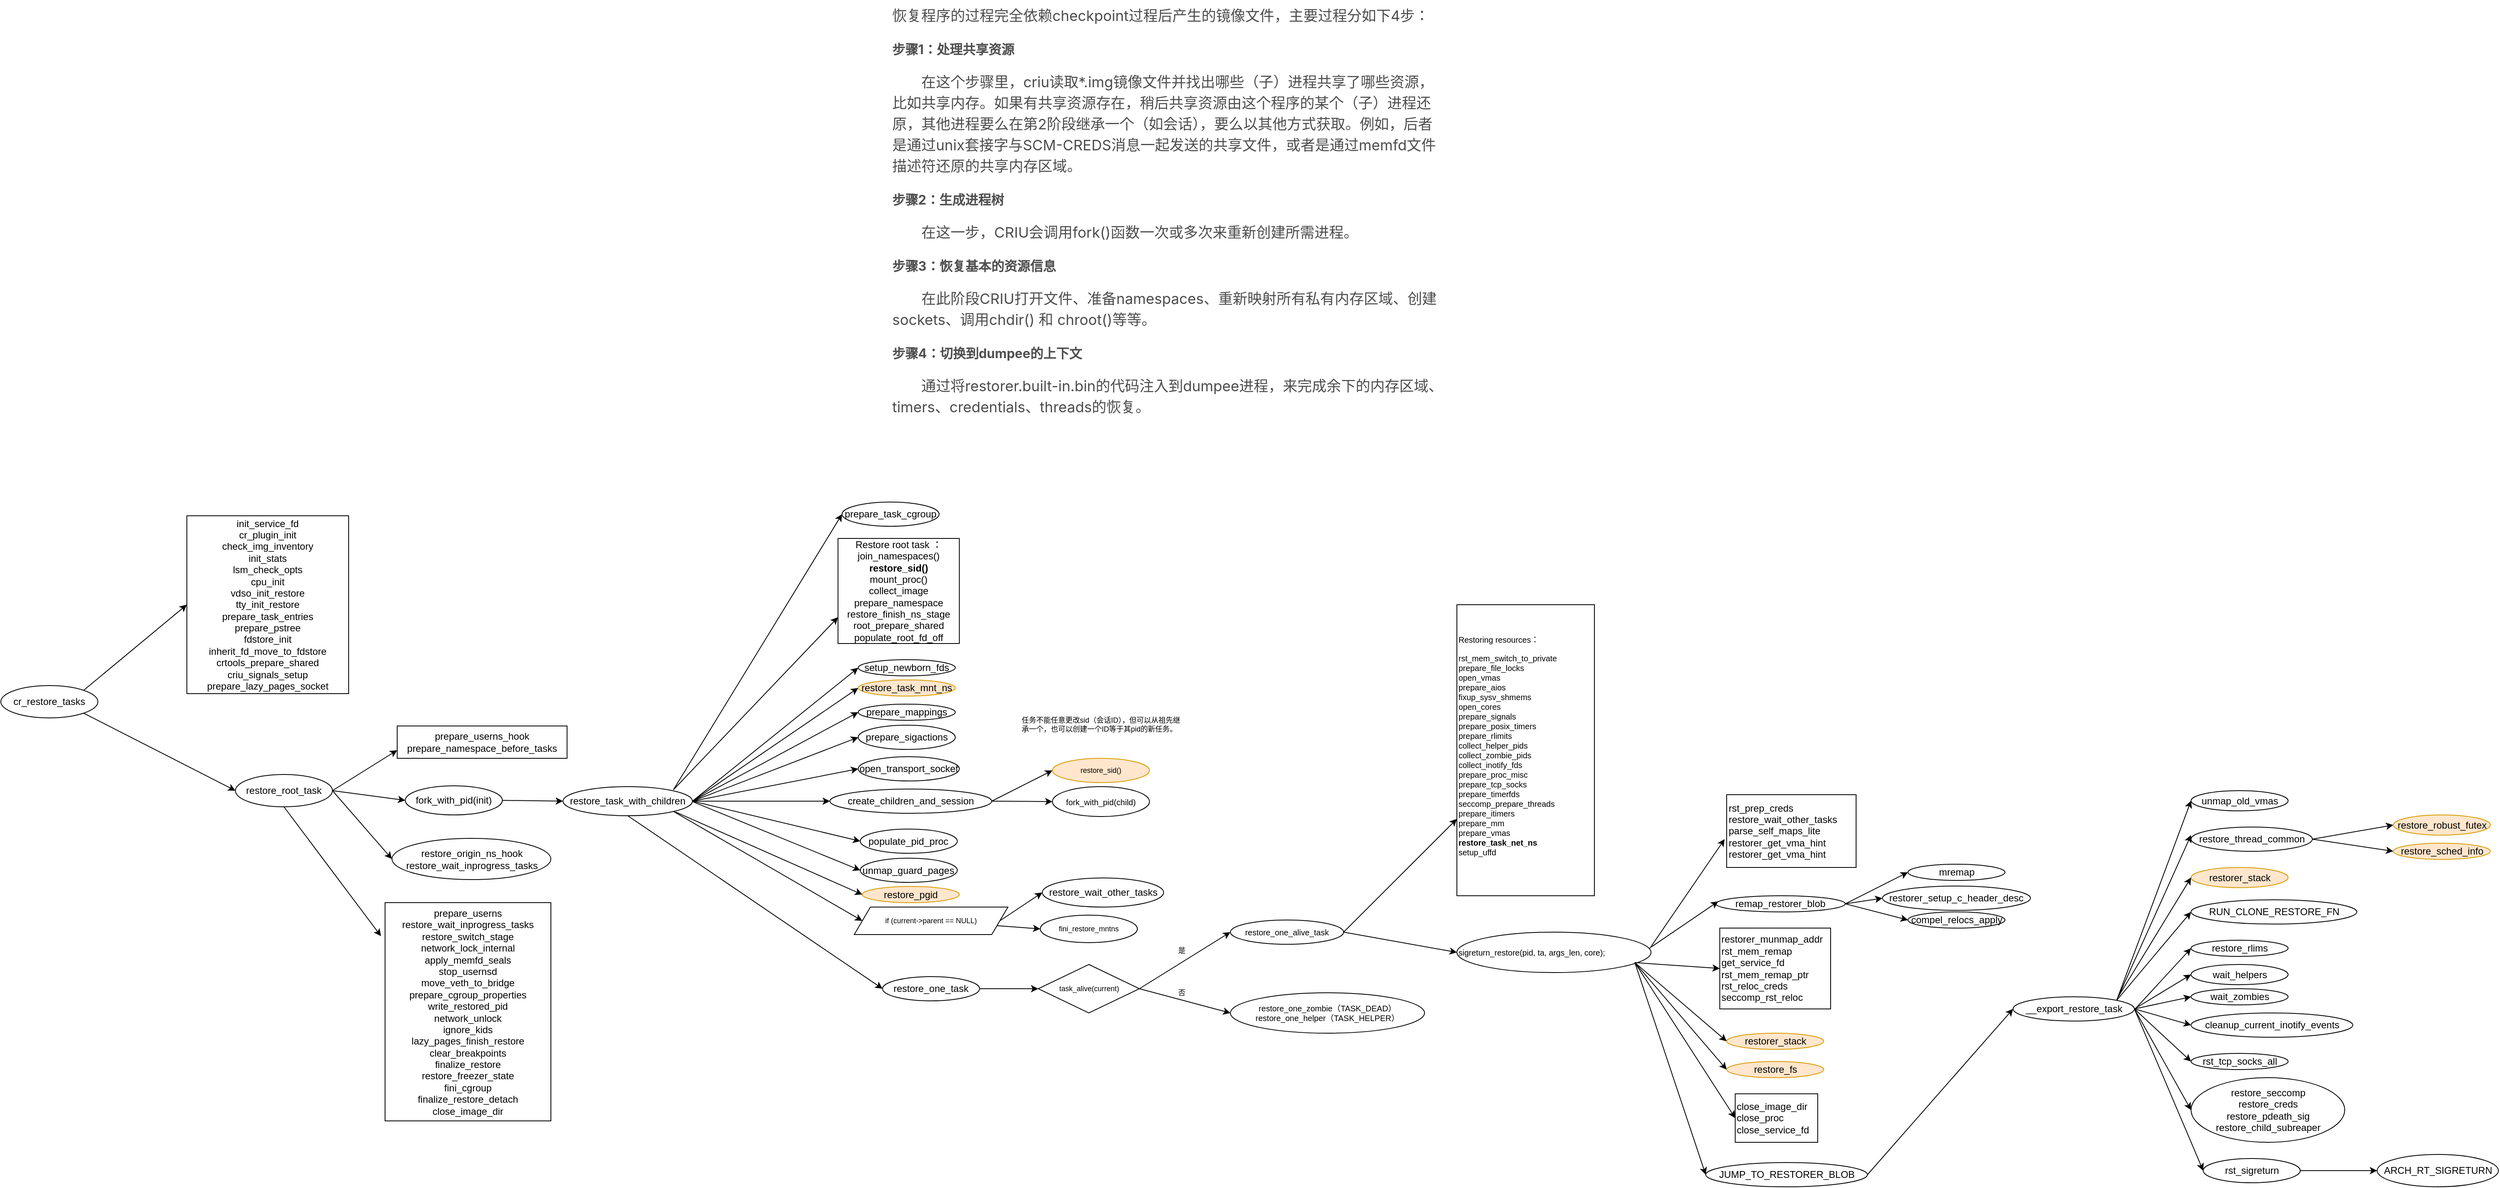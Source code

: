<mxfile compressed="true" version="13.6.5" type="github"><diagram id="AQ0bvtPDf5yqOS1_Zxe1" name="第 1 页"><mxGraphModel dx="3237" dy="1858" grid="1" gridSize="10" guides="1" tooltips="1" connect="1" arrows="1" fold="1" page="1" pageScale="1" pageWidth="827" pageHeight="1169" math="0" shadow="0"><root><mxCell id="0"/><mxCell id="1" parent="0"/><mxCell id="Od7ZH-1ans7CxkP7FVsd-32" value="&lt;p style=&quot;box-sizing: border-box; outline: 0px; margin: 0px 0px 16px; padding: 0px; font-weight: 400; font-family: &amp;quot;microsoft yahei&amp;quot;, &amp;quot;sf pro display&amp;quot;, roboto, noto, arial, &amp;quot;pingfang sc&amp;quot;, sans-serif; font-size: 18px; color: rgb(77, 77, 77); line-height: 26px; overflow-wrap: break-word; font-style: normal; letter-spacing: normal; text-indent: 0px; text-transform: none; word-spacing: 0px; background-color: rgb(255, 255, 255);&quot;&gt;恢复程序的过程完全依赖checkpoint过程后产生的镜像文件，主要过程分如下4步：&lt;/p&gt;&lt;h6 style=&quot;box-sizing: border-box; outline: 0px; margin: 8px 0px 16px; padding: 0px; font-weight: 700; font-family: &amp;quot;microsoft yahei&amp;quot;, &amp;quot;sf pro display&amp;quot;, roboto, noto, arial, &amp;quot;pingfang sc&amp;quot;, sans-serif; font-size: 16px; color: rgb(79, 79, 79); line-height: 24px; overflow-wrap: break-word; font-style: normal; letter-spacing: normal; text-indent: 0px; text-transform: none; word-spacing: 0px; background-color: rgb(255, 255, 255);&quot;&gt;&lt;a id=&quot;1_92&quot; style=&quot;box-sizing: border-box ; outline: none ; margin: 0px ; padding: 0px ; font-weight: normal ; text-decoration: none ; cursor: pointer ; font-family: &amp;quot;microsoft yahei&amp;quot; , &amp;quot;sf pro display&amp;quot; , &amp;quot;roboto&amp;quot; , &amp;quot;noto&amp;quot; , &amp;quot;arial&amp;quot; , &amp;quot;pingfang sc&amp;quot; , sans-serif ; background-color: transparent ; color: rgb(78 , 161 , 219) ; overflow-wrap: break-word&quot;&gt;&lt;/a&gt;步骤1：处理共享资源&lt;/h6&gt;&lt;p style=&quot;box-sizing: border-box; outline: 0px; margin: 0px 0px 16px; padding: 0px; font-weight: 400; font-family: &amp;quot;microsoft yahei&amp;quot;, &amp;quot;sf pro display&amp;quot;, roboto, noto, arial, &amp;quot;pingfang sc&amp;quot;, sans-serif; font-size: 18px; color: rgb(77, 77, 77); line-height: 26px; overflow-wrap: break-word; font-style: normal; letter-spacing: normal; text-indent: 0px; text-transform: none; word-spacing: 0px; background-color: rgb(255, 255, 255);&quot;&gt;  在这个步骤里，criu读取*.img镜像文件并找出哪些（子）进程共享了哪些资源，比如共享内存。如果有共享资源存在，稍后共享资源由这个程序的某个（子）进程还原，其他进程要么在第2阶段继承一个（如会话），要么以其他方式获取。例如，后者是通过unix套接字与SCM-CREDS消息一起发送的共享文件，或者是通过memfd文件描述符还原的共享内存区域。&lt;/p&gt;&lt;h6 style=&quot;box-sizing: border-box; outline: 0px; margin: 8px 0px 16px; padding: 0px; font-weight: 700; font-family: &amp;quot;microsoft yahei&amp;quot;, &amp;quot;sf pro display&amp;quot;, roboto, noto, arial, &amp;quot;pingfang sc&amp;quot;, sans-serif; font-size: 16px; color: rgb(79, 79, 79); line-height: 24px; overflow-wrap: break-word; font-style: normal; letter-spacing: normal; text-indent: 0px; text-transform: none; word-spacing: 0px; background-color: rgb(255, 255, 255);&quot;&gt;&lt;a id=&quot;2_95&quot; style=&quot;box-sizing: border-box ; outline: none ; margin: 0px ; padding: 0px ; font-weight: normal ; text-decoration: none ; cursor: pointer ; font-family: &amp;quot;microsoft yahei&amp;quot; , &amp;quot;sf pro display&amp;quot; , &amp;quot;roboto&amp;quot; , &amp;quot;noto&amp;quot; , &amp;quot;arial&amp;quot; , &amp;quot;pingfang sc&amp;quot; , sans-serif ; background-color: transparent ; color: rgb(78 , 161 , 219) ; overflow-wrap: break-word&quot;&gt;&lt;/a&gt;步骤2：生成进程树&lt;/h6&gt;&lt;p style=&quot;box-sizing: border-box; outline: 0px; margin: 0px 0px 16px; padding: 0px; font-weight: 400; font-family: &amp;quot;microsoft yahei&amp;quot;, &amp;quot;sf pro display&amp;quot;, roboto, noto, arial, &amp;quot;pingfang sc&amp;quot;, sans-serif; font-size: 18px; color: rgb(77, 77, 77); line-height: 26px; overflow-wrap: break-word; font-style: normal; letter-spacing: normal; text-indent: 0px; text-transform: none; word-spacing: 0px; background-color: rgb(255, 255, 255);&quot;&gt;  在这一步，CRIU会调用fork()函数一次或多次来重新创建所需进程。&lt;/p&gt;&lt;h6 style=&quot;box-sizing: border-box; outline: 0px; margin: 8px 0px 16px; padding: 0px; font-weight: 700; font-family: &amp;quot;microsoft yahei&amp;quot;, &amp;quot;sf pro display&amp;quot;, roboto, noto, arial, &amp;quot;pingfang sc&amp;quot;, sans-serif; font-size: 16px; color: rgb(79, 79, 79); line-height: 24px; overflow-wrap: break-word; font-style: normal; letter-spacing: normal; text-indent: 0px; text-transform: none; word-spacing: 0px; background-color: rgb(255, 255, 255);&quot;&gt;&lt;a id=&quot;3_99&quot; style=&quot;box-sizing: border-box ; outline: none ; margin: 0px ; padding: 0px ; font-weight: normal ; text-decoration: none ; cursor: pointer ; font-family: &amp;quot;microsoft yahei&amp;quot; , &amp;quot;sf pro display&amp;quot; , &amp;quot;roboto&amp;quot; , &amp;quot;noto&amp;quot; , &amp;quot;arial&amp;quot; , &amp;quot;pingfang sc&amp;quot; , sans-serif ; background-color: transparent ; color: rgb(78 , 161 , 219) ; overflow-wrap: break-word&quot;&gt;&lt;/a&gt;步骤3：恢复基本的资源信息&lt;/h6&gt;&lt;p style=&quot;box-sizing: border-box; outline: 0px; margin: 0px 0px 16px; padding: 0px; font-weight: 400; font-family: &amp;quot;microsoft yahei&amp;quot;, &amp;quot;sf pro display&amp;quot;, roboto, noto, arial, &amp;quot;pingfang sc&amp;quot;, sans-serif; font-size: 18px; color: rgb(77, 77, 77); line-height: 26px; overflow-wrap: break-word; font-style: normal; letter-spacing: normal; text-indent: 0px; text-transform: none; word-spacing: 0px; background-color: rgb(255, 255, 255);&quot;&gt;  在此阶段CRIU打开文件、准备namespaces、重新映射所有私有内存区域、创建sockets、调用chdir() 和 chroot()等等。&lt;/p&gt;&lt;h6 style=&quot;box-sizing: border-box; outline: 0px; margin: 8px 0px 16px; padding: 0px; font-weight: 700; font-family: &amp;quot;microsoft yahei&amp;quot;, &amp;quot;sf pro display&amp;quot;, roboto, noto, arial, &amp;quot;pingfang sc&amp;quot;, sans-serif; font-size: 16px; color: rgb(79, 79, 79); line-height: 24px; overflow-wrap: break-word; font-style: normal; letter-spacing: normal; text-indent: 0px; text-transform: none; word-spacing: 0px; background-color: rgb(255, 255, 255);&quot;&gt;&lt;a id=&quot;4dumpee_103&quot; style=&quot;box-sizing: border-box ; outline: none ; margin: 0px ; padding: 0px ; font-weight: normal ; text-decoration: none ; cursor: pointer ; font-family: &amp;quot;microsoft yahei&amp;quot; , &amp;quot;sf pro display&amp;quot; , &amp;quot;roboto&amp;quot; , &amp;quot;noto&amp;quot; , &amp;quot;arial&amp;quot; , &amp;quot;pingfang sc&amp;quot; , sans-serif ; background-color: transparent ; color: rgb(78 , 161 , 219) ; overflow-wrap: break-word&quot;&gt;&lt;/a&gt;步骤4：切换到dumpee的上下文&lt;/h6&gt;&lt;p style=&quot;box-sizing: border-box; outline: 0px; margin: 0px 0px 16px; padding: 0px; font-weight: 400; font-family: &amp;quot;microsoft yahei&amp;quot;, &amp;quot;sf pro display&amp;quot;, roboto, noto, arial, &amp;quot;pingfang sc&amp;quot;, sans-serif; font-size: 18px; color: rgb(77, 77, 77); line-height: 26px; overflow-wrap: break-word; font-style: normal; letter-spacing: normal; text-indent: 0px; text-transform: none; word-spacing: 0px; background-color: rgb(255, 255, 255);&quot;&gt;  通过将restorer.built-in.bin的代码注入到dumpee进程，来完成余下的内存区域、timers、credentials、threads的恢复。&lt;/p&gt;" style="text;whiteSpace=wrap;html=1;" parent="1" vertex="1"><mxGeometry x="-510" y="-460" width="685" height="520" as="geometry"/></mxCell><mxCell id="GR6NvEqbSxkVr6pAt5Kx-1" value="cr_restore_tasks" style="ellipse;whiteSpace=wrap;html=1;" parent="1" vertex="1"><mxGeometry x="-1610" y="388" width="120" height="40" as="geometry"/></mxCell><mxCell id="GR6NvEqbSxkVr6pAt5Kx-2" value="&lt;span&gt;init_service_fd&lt;/span&gt;&lt;br&gt;&lt;span&gt;cr_plugin_init&lt;/span&gt;&lt;br&gt;&lt;span&gt;check_img_inventory&lt;/span&gt;&lt;br&gt;&lt;span&gt;init_stats&lt;/span&gt;&lt;br&gt;&lt;span&gt;lsm_check_opts&lt;br&gt;&lt;/span&gt;cpu_init&lt;br&gt;vdso_init_restore&lt;br&gt;tty_init_restore&lt;br&gt;&lt;div&gt;prepare_task_entries&lt;/div&gt;&lt;div&gt;prepare_pstree&lt;br&gt;&lt;/div&gt;&lt;div&gt;fdstore_init&lt;br&gt;&lt;div&gt;inherit_fd_move_to_fdstore&lt;/div&gt;&lt;/div&gt;&lt;div&gt;crtools_prepare_shared&lt;br&gt;&lt;/div&gt;&lt;div&gt;&lt;div&gt;criu_signals_setup&lt;/div&gt;&lt;div&gt;prepare_lazy_pages_socket&lt;/div&gt;&lt;/div&gt;" style="rounded=0;whiteSpace=wrap;html=1;" parent="1" vertex="1"><mxGeometry x="-1380" y="178" width="200" height="220" as="geometry"/></mxCell><mxCell id="GR6NvEqbSxkVr6pAt5Kx-3" value="restore_root_task" style="ellipse;whiteSpace=wrap;html=1;" parent="1" vertex="1"><mxGeometry x="-1320" y="498" width="120" height="40" as="geometry"/></mxCell><mxCell id="GR6NvEqbSxkVr6pAt5Kx-6" value="" style="endArrow=classic;html=1;exitX=1;exitY=1;exitDx=0;exitDy=0;entryX=0;entryY=0.5;entryDx=0;entryDy=0;" parent="1" source="GR6NvEqbSxkVr6pAt5Kx-1" target="GR6NvEqbSxkVr6pAt5Kx-3" edge="1"><mxGeometry width="50" height="50" relative="1" as="geometry"><mxPoint x="-1330" y="428" as="sourcePoint"/><mxPoint x="-1280" y="378" as="targetPoint"/></mxGeometry></mxCell><mxCell id="GR6NvEqbSxkVr6pAt5Kx-7" value="" style="endArrow=classic;html=1;entryX=0;entryY=0.5;entryDx=0;entryDy=0;exitX=1;exitY=0;exitDx=0;exitDy=0;" parent="1" source="GR6NvEqbSxkVr6pAt5Kx-1" target="GR6NvEqbSxkVr6pAt5Kx-2" edge="1"><mxGeometry width="50" height="50" relative="1" as="geometry"><mxPoint x="-1500" y="378" as="sourcePoint"/><mxPoint x="-1450" y="328" as="targetPoint"/></mxGeometry></mxCell><mxCell id="GR6NvEqbSxkVr6pAt5Kx-8" value="&lt;span&gt;prepare_userns_hook&lt;br&gt;&lt;/span&gt;prepare_namespace_before_tasks&lt;span&gt;&lt;br&gt;&lt;/span&gt;" style="rounded=0;whiteSpace=wrap;html=1;" parent="1" vertex="1"><mxGeometry x="-1120" y="438" width="210" height="40" as="geometry"/></mxCell><mxCell id="GR6NvEqbSxkVr6pAt5Kx-10" value="&lt;span style=&quot;text-align: left&quot;&gt;fork_with_pid(init)&lt;/span&gt;" style="ellipse;whiteSpace=wrap;html=1;" parent="1" vertex="1"><mxGeometry x="-1110" y="512" width="120" height="36" as="geometry"/></mxCell><mxCell id="GR6NvEqbSxkVr6pAt5Kx-12" value="" style="endArrow=classic;html=1;exitX=1;exitY=0.5;exitDx=0;exitDy=0;entryX=0;entryY=0.75;entryDx=0;entryDy=0;" parent="1" source="GR6NvEqbSxkVr6pAt5Kx-3" target="GR6NvEqbSxkVr6pAt5Kx-8" edge="1"><mxGeometry width="50" height="50" relative="1" as="geometry"><mxPoint x="-980" y="528" as="sourcePoint"/><mxPoint x="-930" y="478" as="targetPoint"/></mxGeometry></mxCell><mxCell id="GR6NvEqbSxkVr6pAt5Kx-14" value="" style="endArrow=classic;html=1;entryX=0;entryY=0.5;entryDx=0;entryDy=0;exitX=1;exitY=0.5;exitDx=0;exitDy=0;" parent="1" source="GR6NvEqbSxkVr6pAt5Kx-3" target="GR6NvEqbSxkVr6pAt5Kx-10" edge="1"><mxGeometry width="50" height="50" relative="1" as="geometry"><mxPoint x="-1230" y="698" as="sourcePoint"/><mxPoint x="-1180" y="648" as="targetPoint"/></mxGeometry></mxCell><mxCell id="GR6NvEqbSxkVr6pAt5Kx-15" value="restore_origin_ns_hook&lt;br&gt;restore_wait_inprogress_tasks" style="ellipse;whiteSpace=wrap;html=1;" parent="1" vertex="1"><mxGeometry x="-1126.5" y="577" width="196.5" height="51" as="geometry"/></mxCell><mxCell id="GR6NvEqbSxkVr6pAt5Kx-17" value="" style="endArrow=classic;html=1;entryX=0;entryY=0.5;entryDx=0;entryDy=0;exitX=1;exitY=0.5;exitDx=0;exitDy=0;" parent="1" source="GR6NvEqbSxkVr6pAt5Kx-3" target="GR6NvEqbSxkVr6pAt5Kx-15" edge="1"><mxGeometry width="50" height="50" relative="1" as="geometry"><mxPoint x="-1220" y="638" as="sourcePoint"/><mxPoint x="-1170" y="588" as="targetPoint"/></mxGeometry></mxCell><mxCell id="GR6NvEqbSxkVr6pAt5Kx-18" value="restore_task_with_children" style="ellipse;whiteSpace=wrap;html=1;" parent="1" vertex="1"><mxGeometry x="-915" y="513" width="160" height="36" as="geometry"/></mxCell><mxCell id="GR6NvEqbSxkVr6pAt5Kx-23" value="" style="endArrow=classic;html=1;entryX=0;entryY=0.5;entryDx=0;entryDy=0;exitX=1;exitY=0.5;exitDx=0;exitDy=0;" parent="1" source="GR6NvEqbSxkVr6pAt5Kx-10" target="GR6NvEqbSxkVr6pAt5Kx-18" edge="1"><mxGeometry width="50" height="50" relative="1" as="geometry"><mxPoint x="-870" y="588" as="sourcePoint"/><mxPoint x="-820" y="538" as="targetPoint"/></mxGeometry></mxCell><mxCell id="GR6NvEqbSxkVr6pAt5Kx-24" value="restore_one_task" style="ellipse;whiteSpace=wrap;html=1;" parent="1" vertex="1"><mxGeometry x="-520" y="748" width="120" height="30" as="geometry"/></mxCell><mxCell id="GR6NvEqbSxkVr6pAt5Kx-25" value="" style="endArrow=classic;html=1;entryX=0;entryY=0.5;entryDx=0;entryDy=0;exitX=1;exitY=0.5;exitDx=0;exitDy=0;" parent="1" source="GR6NvEqbSxkVr6pAt5Kx-18" target="GR6NvEqbSxkVr6pAt5Kx-48" edge="1"><mxGeometry width="50" height="50" relative="1" as="geometry"><mxPoint x="-760" y="546" as="sourcePoint"/><mxPoint x="-325.07" y="428.5" as="targetPoint"/></mxGeometry></mxCell><mxCell id="GR6NvEqbSxkVr6pAt5Kx-27" value="prepare_task_cgroup" style="ellipse;whiteSpace=wrap;html=1;" parent="1" vertex="1"><mxGeometry x="-570.07" y="161" width="120" height="30" as="geometry"/></mxCell><mxCell id="GR6NvEqbSxkVr6pAt5Kx-29" value="" style="endArrow=classic;html=1;entryX=0;entryY=0.5;entryDx=0;entryDy=0;exitX=1;exitY=0;exitDx=0;exitDy=0;" parent="1" target="GR6NvEqbSxkVr6pAt5Kx-27" edge="1"><mxGeometry width="50" height="50" relative="1" as="geometry"><mxPoint x="-778.501" y="516.858" as="sourcePoint"/><mxPoint x="-425.07" y="371" as="targetPoint"/></mxGeometry></mxCell><mxCell id="GR6NvEqbSxkVr6pAt5Kx-30" value="Restore root task ：&lt;br&gt;join_namespaces()&lt;br&gt;&lt;b&gt;restore_sid()&lt;/b&gt;&lt;br&gt;mount_proc()&lt;br&gt;collect_image&lt;br&gt;prepare_namespace&lt;br&gt;restore_finish_ns_stage&lt;br&gt;root_prepare_shared&lt;br&gt;populate_root_fd_off" style="rounded=0;whiteSpace=wrap;html=1;" parent="1" vertex="1"><mxGeometry x="-575.07" y="206" width="150" height="130" as="geometry"/></mxCell><mxCell id="GR6NvEqbSxkVr6pAt5Kx-31" value="" style="endArrow=classic;html=1;exitX=1;exitY=0;exitDx=0;exitDy=0;entryX=0;entryY=0.75;entryDx=0;entryDy=0;" parent="1" target="GR6NvEqbSxkVr6pAt5Kx-30" edge="1"><mxGeometry width="50" height="50" relative="1" as="geometry"><mxPoint x="-778.501" y="516.858" as="sourcePoint"/><mxPoint x="-405.07" y="401" as="targetPoint"/></mxGeometry></mxCell><mxCell id="GR6NvEqbSxkVr6pAt5Kx-32" value="setup_newborn_fds" style="ellipse;whiteSpace=wrap;html=1;" parent="1" vertex="1"><mxGeometry x="-550.07" y="356" width="120" height="20" as="geometry"/></mxCell><mxCell id="GR6NvEqbSxkVr6pAt5Kx-33" value="restore_task_mnt_ns" style="ellipse;whiteSpace=wrap;html=1;fillColor=#ffe6cc;strokeColor=#d79b00;" parent="1" vertex="1"><mxGeometry x="-550.07" y="381" width="120" height="20" as="geometry"/></mxCell><mxCell id="GR6NvEqbSxkVr6pAt5Kx-34" value="prepare_mappings" style="ellipse;whiteSpace=wrap;html=1;" parent="1" vertex="1"><mxGeometry x="-550.07" y="411" width="120" height="20" as="geometry"/></mxCell><mxCell id="GR6NvEqbSxkVr6pAt5Kx-35" value="prepare_sigactions" style="ellipse;whiteSpace=wrap;html=1;" parent="1" vertex="1"><mxGeometry x="-550.07" y="437" width="120" height="30" as="geometry"/></mxCell><mxCell id="GR6NvEqbSxkVr6pAt5Kx-36" value="open_transport_socket" style="ellipse;whiteSpace=wrap;html=1;" parent="1" vertex="1"><mxGeometry x="-550.07" y="476" width="125" height="30" as="geometry"/></mxCell><mxCell id="GR6NvEqbSxkVr6pAt5Kx-37" value="populate_pid_proc" style="ellipse;whiteSpace=wrap;html=1;" parent="1" vertex="1"><mxGeometry x="-547.57" y="565.5" width="120" height="30" as="geometry"/></mxCell><mxCell id="GR6NvEqbSxkVr6pAt5Kx-38" value="unmap_guard_pages" style="ellipse;whiteSpace=wrap;html=1;" parent="1" vertex="1"><mxGeometry x="-547.57" y="601.5" width="120" height="30" as="geometry"/></mxCell><mxCell id="GR6NvEqbSxkVr6pAt5Kx-39" value="restore_pgid" style="ellipse;whiteSpace=wrap;html=1;fillColor=#ffe6cc;strokeColor=#d79b00;" parent="1" vertex="1"><mxGeometry x="-545.07" y="636.5" width="120" height="20" as="geometry"/></mxCell><mxCell id="GR6NvEqbSxkVr6pAt5Kx-40" value="" style="endArrow=classic;html=1;exitX=1;exitY=0.5;exitDx=0;exitDy=0;entryX=0;entryY=0.5;entryDx=0;entryDy=0;" parent="1" target="GR6NvEqbSxkVr6pAt5Kx-32" edge="1"><mxGeometry width="50" height="50" relative="1" as="geometry"><mxPoint x="-755.07" y="531" as="sourcePoint"/><mxPoint x="-435.07" y="491" as="targetPoint"/></mxGeometry></mxCell><mxCell id="GR6NvEqbSxkVr6pAt5Kx-41" value="" style="endArrow=classic;html=1;exitX=1;exitY=0.5;exitDx=0;exitDy=0;entryX=0;entryY=0.5;entryDx=0;entryDy=0;" parent="1" target="GR6NvEqbSxkVr6pAt5Kx-33" edge="1"><mxGeometry width="50" height="50" relative="1" as="geometry"><mxPoint x="-755.07" y="531" as="sourcePoint"/><mxPoint x="-395.07" y="501" as="targetPoint"/></mxGeometry></mxCell><mxCell id="GR6NvEqbSxkVr6pAt5Kx-42" value="" style="endArrow=classic;html=1;entryX=0;entryY=0.5;entryDx=0;entryDy=0;exitX=1;exitY=0.5;exitDx=0;exitDy=0;" parent="1" target="GR6NvEqbSxkVr6pAt5Kx-34" edge="1"><mxGeometry width="50" height="50" relative="1" as="geometry"><mxPoint x="-755.07" y="531" as="sourcePoint"/><mxPoint x="-545.07" y="551" as="targetPoint"/></mxGeometry></mxCell><mxCell id="GR6NvEqbSxkVr6pAt5Kx-43" value="" style="endArrow=classic;html=1;entryX=0;entryY=0.5;entryDx=0;entryDy=0;exitX=1;exitY=0.5;exitDx=0;exitDy=0;" parent="1" target="GR6NvEqbSxkVr6pAt5Kx-35" edge="1"><mxGeometry width="50" height="50" relative="1" as="geometry"><mxPoint x="-755.07" y="531" as="sourcePoint"/><mxPoint x="-505.07" y="581" as="targetPoint"/></mxGeometry></mxCell><mxCell id="GR6NvEqbSxkVr6pAt5Kx-44" value="" style="endArrow=classic;html=1;entryX=0;entryY=0.5;entryDx=0;entryDy=0;" parent="1" target="GR6NvEqbSxkVr6pAt5Kx-36" edge="1"><mxGeometry width="50" height="50" relative="1" as="geometry"><mxPoint x="-755.07" y="531" as="sourcePoint"/><mxPoint x="-545.07" y="581" as="targetPoint"/></mxGeometry></mxCell><mxCell id="GR6NvEqbSxkVr6pAt5Kx-45" value="" style="endArrow=classic;html=1;entryX=0;entryY=0.5;entryDx=0;entryDy=0;exitX=1;exitY=0.5;exitDx=0;exitDy=0;" parent="1" target="GR6NvEqbSxkVr6pAt5Kx-37" edge="1"><mxGeometry width="50" height="50" relative="1" as="geometry"><mxPoint x="-755.07" y="531" as="sourcePoint"/><mxPoint x="-525.07" y="611" as="targetPoint"/></mxGeometry></mxCell><mxCell id="GR6NvEqbSxkVr6pAt5Kx-46" value="" style="endArrow=classic;html=1;exitX=1.005;exitY=0.521;exitDx=0;exitDy=0;exitPerimeter=0;entryX=0;entryY=0.5;entryDx=0;entryDy=0;" parent="1" target="GR6NvEqbSxkVr6pAt5Kx-38" edge="1"><mxGeometry width="50" height="50" relative="1" as="geometry"><mxPoint x="-754.27" y="531.84" as="sourcePoint"/><mxPoint x="-375.07" y="726" as="targetPoint"/></mxGeometry></mxCell><mxCell id="GR6NvEqbSxkVr6pAt5Kx-47" value="" style="endArrow=classic;html=1;entryX=0;entryY=0.5;entryDx=0;entryDy=0;" parent="1" target="GR6NvEqbSxkVr6pAt5Kx-39" edge="1"><mxGeometry width="50" height="50" relative="1" as="geometry"><mxPoint x="-775.796" y="544.432" as="sourcePoint"/><mxPoint x="-415.07" y="681" as="targetPoint"/></mxGeometry></mxCell><mxCell id="GR6NvEqbSxkVr6pAt5Kx-48" value="create_children_and_session" style="ellipse;whiteSpace=wrap;html=1;" parent="1" vertex="1"><mxGeometry x="-585.07" y="516" width="200" height="30" as="geometry"/></mxCell><mxCell id="GR6NvEqbSxkVr6pAt5Kx-49" value="restore_wait_other_tasks" style="ellipse;whiteSpace=wrap;html=1;" parent="1" vertex="1"><mxGeometry x="-322.5" y="626" width="150" height="36" as="geometry"/></mxCell><mxCell id="GR6NvEqbSxkVr6pAt5Kx-50" value="" style="endArrow=classic;html=1;entryX=0;entryY=0.5;entryDx=0;entryDy=0;exitX=1;exitY=0.5;exitDx=0;exitDy=0;" parent="1" source="GR6NvEqbSxkVr6pAt5Kx-57" target="GR6NvEqbSxkVr6pAt5Kx-49" edge="1"><mxGeometry width="50" height="50" relative="1" as="geometry"><mxPoint x="-420.14" y="666.5" as="sourcePoint"/><mxPoint x="-205.14" y="666.5" as="targetPoint"/></mxGeometry></mxCell><mxCell id="GR6NvEqbSxkVr6pAt5Kx-54" value="&lt;span style=&quot;text-align: left&quot;&gt;fini_restore_mntns&lt;/span&gt;" style="ellipse;whiteSpace=wrap;html=1;fontSize=9;" parent="1" vertex="1"><mxGeometry x="-325" y="672" width="120" height="34" as="geometry"/></mxCell><mxCell id="GR6NvEqbSxkVr6pAt5Kx-55" value="" style="endArrow=classic;html=1;fontSize=9;entryX=0;entryY=0.5;entryDx=0;entryDy=0;" parent="1" source="GR6NvEqbSxkVr6pAt5Kx-57" target="GR6NvEqbSxkVr6pAt5Kx-54" edge="1"><mxGeometry width="50" height="50" relative="1" as="geometry"><mxPoint x="-420.14" y="666.5" as="sourcePoint"/><mxPoint x="-365.07" y="561.5" as="targetPoint"/></mxGeometry></mxCell><mxCell id="GR6NvEqbSxkVr6pAt5Kx-57" value="&lt;span style=&quot;font-family: &amp;#34;helvetica&amp;#34;&quot;&gt;if (current-&amp;gt;parent == NULL)&lt;/span&gt;" style="shape=parallelogram;perimeter=parallelogramPerimeter;whiteSpace=wrap;html=1;fixedSize=1;fontSize=9;" parent="1" vertex="1"><mxGeometry x="-555" y="662" width="190" height="34" as="geometry"/></mxCell><mxCell id="GR6NvEqbSxkVr6pAt5Kx-58" value="" style="endArrow=classic;html=1;entryX=0;entryY=0.5;entryDx=0;entryDy=0;exitX=1;exitY=1;exitDx=0;exitDy=0;" parent="1" source="GR6NvEqbSxkVr6pAt5Kx-18" target="GR6NvEqbSxkVr6pAt5Kx-57" edge="1"><mxGeometry width="50" height="50" relative="1" as="geometry"><mxPoint x="-765.796" y="554.432" as="sourcePoint"/><mxPoint x="-535.07" y="656.5" as="targetPoint"/></mxGeometry></mxCell><mxCell id="GR6NvEqbSxkVr6pAt5Kx-59" value="" style="endArrow=classic;html=1;entryX=0;entryY=0.5;entryDx=0;entryDy=0;exitX=0.5;exitY=1;exitDx=0;exitDy=0;" parent="1" source="GR6NvEqbSxkVr6pAt5Kx-18" target="GR6NvEqbSxkVr6pAt5Kx-24" edge="1"><mxGeometry width="50" height="50" relative="1" as="geometry"><mxPoint x="-755.796" y="564.432" as="sourcePoint"/><mxPoint x="-525.07" y="666.5" as="targetPoint"/></mxGeometry></mxCell><mxCell id="GR6NvEqbSxkVr6pAt5Kx-60" value="&lt;font size=&quot;1&quot;&gt;fork_with_pid(child)&lt;/font&gt;" style="ellipse;whiteSpace=wrap;html=1;fontSize=9;" parent="1" vertex="1"><mxGeometry x="-310" y="513" width="120" height="37" as="geometry"/></mxCell><mxCell id="GR6NvEqbSxkVr6pAt5Kx-61" value="" style="endArrow=classic;html=1;fontSize=9;exitX=1;exitY=0.5;exitDx=0;exitDy=0;entryX=0;entryY=0.5;entryDx=0;entryDy=0;" parent="1" source="GR6NvEqbSxkVr6pAt5Kx-48" target="GR6NvEqbSxkVr6pAt5Kx-60" edge="1"><mxGeometry width="50" height="50" relative="1" as="geometry"><mxPoint x="-340" y="508" as="sourcePoint"/><mxPoint x="-290" y="458" as="targetPoint"/></mxGeometry></mxCell><mxCell id="GR6NvEqbSxkVr6pAt5Kx-63" value="&lt;span style=&quot;text-align: left&quot;&gt;restore_sid()&lt;/span&gt;" style="ellipse;whiteSpace=wrap;html=1;fontSize=9;fillColor=#ffe6cc;strokeColor=#d79b00;" parent="1" vertex="1"><mxGeometry x="-310" y="478" width="120" height="30" as="geometry"/></mxCell><mxCell id="GR6NvEqbSxkVr6pAt5Kx-64" value="" style="endArrow=classic;html=1;fontSize=9;exitX=1;exitY=0.5;exitDx=0;exitDy=0;entryX=0;entryY=0.5;entryDx=0;entryDy=0;" parent="1" source="GR6NvEqbSxkVr6pAt5Kx-48" target="GR6NvEqbSxkVr6pAt5Kx-63" edge="1"><mxGeometry width="50" height="50" relative="1" as="geometry"><mxPoint x="-350" y="498" as="sourcePoint"/><mxPoint x="-300" y="448" as="targetPoint"/></mxGeometry></mxCell><mxCell id="GR6NvEqbSxkVr6pAt5Kx-65" value="任务不能任意更改sid（会话ID），但可以从祖先继承一个，也可以创建一个ID等于其pid的新任务。" style="text;whiteSpace=wrap;html=1;fontSize=9;" parent="1" vertex="1"><mxGeometry x="-350" y="419" width="200" height="57" as="geometry"/></mxCell><mxCell id="GR6NvEqbSxkVr6pAt5Kx-67" value="&lt;span style=&quot;text-align: left&quot;&gt;task_alive(current)&lt;/span&gt;" style="rhombus;whiteSpace=wrap;html=1;fontSize=9;" parent="1" vertex="1"><mxGeometry x="-327.5" y="733" width="125" height="60" as="geometry"/></mxCell><mxCell id="GR6NvEqbSxkVr6pAt5Kx-68" value="" style="endArrow=classic;html=1;fontSize=9;entryX=0;entryY=0.5;entryDx=0;entryDy=0;exitX=1;exitY=0.5;exitDx=0;exitDy=0;" parent="1" source="GR6NvEqbSxkVr6pAt5Kx-24" target="GR6NvEqbSxkVr6pAt5Kx-67" edge="1"><mxGeometry width="50" height="50" relative="1" as="geometry"><mxPoint x="-350" y="888" as="sourcePoint"/><mxPoint x="-300" y="838" as="targetPoint"/></mxGeometry></mxCell><mxCell id="GR6NvEqbSxkVr6pAt5Kx-69" value="" style="endArrow=classic;html=1;fontSize=9;exitX=1;exitY=0.5;exitDx=0;exitDy=0;entryX=0;entryY=0.5;entryDx=0;entryDy=0;" parent="1" source="GR6NvEqbSxkVr6pAt5Kx-67" target="GR6NvEqbSxkVr6pAt5Kx-70" edge="1"><mxGeometry width="50" height="50" relative="1" as="geometry"><mxPoint x="-160" y="838" as="sourcePoint"/><mxPoint x="-100" y="758" as="targetPoint"/></mxGeometry></mxCell><mxCell id="GR6NvEqbSxkVr6pAt5Kx-70" value="&lt;font size=&quot;1&quot;&gt;restore_one_alive_task&lt;/font&gt;" style="ellipse;whiteSpace=wrap;html=1;fontSize=9;" parent="1" vertex="1"><mxGeometry x="-90" y="678" width="140" height="30" as="geometry"/></mxCell><mxCell id="GR6NvEqbSxkVr6pAt5Kx-72" value="&lt;font size=&quot;1&quot;&gt;restore_one_zombie（TASK_DEAD&lt;/font&gt;&lt;font size=&quot;1&quot;&gt;）&lt;br&gt;restore_one_helper（TASK_HELPER）&lt;/font&gt;" style="ellipse;whiteSpace=wrap;html=1;fontSize=9;" parent="1" vertex="1"><mxGeometry x="-90" y="768" width="240" height="50" as="geometry"/></mxCell><mxCell id="GR6NvEqbSxkVr6pAt5Kx-74" value="是" style="text;html=1;strokeColor=none;fillColor=none;align=center;verticalAlign=middle;whiteSpace=wrap;rounded=0;fontSize=9;" parent="1" vertex="1"><mxGeometry x="-170" y="706" width="40" height="20" as="geometry"/></mxCell><mxCell id="GR6NvEqbSxkVr6pAt5Kx-75" value="" style="endArrow=classic;html=1;fontSize=9;entryX=0;entryY=0.5;entryDx=0;entryDy=0;exitX=1;exitY=0.5;exitDx=0;exitDy=0;" parent="1" source="GR6NvEqbSxkVr6pAt5Kx-67" target="GR6NvEqbSxkVr6pAt5Kx-72" edge="1"><mxGeometry width="50" height="50" relative="1" as="geometry"><mxPoint x="-210" y="848" as="sourcePoint"/><mxPoint x="-90" y="763" as="targetPoint"/></mxGeometry></mxCell><mxCell id="GR6NvEqbSxkVr6pAt5Kx-76" value="否" style="text;html=1;strokeColor=none;fillColor=none;align=center;verticalAlign=middle;whiteSpace=wrap;rounded=0;fontSize=9;" parent="1" vertex="1"><mxGeometry x="-170" y="758" width="40" height="20" as="geometry"/></mxCell><mxCell id="GR6NvEqbSxkVr6pAt5Kx-77" value="" style="endArrow=classic;html=1;fontSize=9;exitX=1;exitY=0.5;exitDx=0;exitDy=0;" parent="1" source="GR6NvEqbSxkVr6pAt5Kx-70" target="GR6NvEqbSxkVr6pAt5Kx-80" edge="1"><mxGeometry width="50" height="50" relative="1" as="geometry"><mxPoint x="140" y="658" as="sourcePoint"/><mxPoint x="180" y="638" as="targetPoint"/></mxGeometry></mxCell><mxCell id="GR6NvEqbSxkVr6pAt5Kx-80" value="&lt;span style=&quot;font-size: x-small&quot;&gt;Restoring resources：&lt;/span&gt;&lt;br style=&quot;font-size: x-small&quot;&gt;&lt;br style=&quot;font-size: x-small&quot;&gt;&lt;span style=&quot;font-size: x-small&quot;&gt;rst_mem_switch_to_private&lt;/span&gt;&lt;br style=&quot;font-size: x-small&quot;&gt;&lt;div style=&quot;font-size: x-small&quot;&gt;prepare_file_locks&lt;/div&gt;&lt;div style=&quot;font-size: x-small&quot;&gt;open_vmas&lt;/div&gt;&lt;div style=&quot;font-size: x-small&quot;&gt;prepare_aios&lt;/div&gt;&lt;div style=&quot;font-size: x-small&quot;&gt;fixup_sysv_shmems&lt;/div&gt;&lt;div style=&quot;font-size: x-small&quot;&gt;open_cores&lt;/div&gt;&lt;div style=&quot;font-size: x-small&quot;&gt;prepare_signals&lt;/div&gt;&lt;div style=&quot;font-size: x-small&quot;&gt;prepare_posix_timers&lt;/div&gt;&lt;div style=&quot;font-size: x-small&quot;&gt;prepare_rlimits&lt;/div&gt;&lt;div style=&quot;font-size: x-small&quot;&gt;collect_helper_pids&lt;/div&gt;&lt;div style=&quot;font-size: x-small&quot;&gt;collect_zombie_pids&lt;/div&gt;&lt;div style=&quot;font-size: x-small&quot;&gt;collect_inotify_fds&lt;/div&gt;&lt;div style=&quot;font-size: x-small&quot;&gt;prepare_proc_misc&lt;/div&gt;&lt;div style=&quot;font-size: x-small&quot;&gt;prepare_tcp_socks&lt;/div&gt;&lt;div style=&quot;font-size: x-small&quot;&gt;prepare_timerfds&lt;/div&gt;&lt;div style=&quot;font-size: x-small&quot;&gt;seccomp_prepare_threads&lt;/div&gt;&lt;div style=&quot;font-size: x-small&quot;&gt;prepare_itimers&lt;/div&gt;&lt;div style=&quot;font-size: x-small&quot;&gt;prepare_mm&lt;/div&gt;&lt;div style=&quot;font-size: x-small&quot;&gt;prepare_vmas&lt;/div&gt;&lt;div style=&quot;font-size: x-small&quot;&gt;&lt;b&gt;restore_task_net_ns&lt;/b&gt;&lt;/div&gt;&lt;div style=&quot;font-size: x-small&quot;&gt;setup_uffd&lt;/div&gt;&lt;div&gt;&lt;br&gt;&lt;/div&gt;" style="rounded=0;whiteSpace=wrap;html=1;fontSize=9;align=left;" parent="1" vertex="1"><mxGeometry x="190" y="288" width="170" height="360" as="geometry"/></mxCell><mxCell id="GR6NvEqbSxkVr6pAt5Kx-82" value="&lt;font size=&quot;1&quot;&gt;sigreturn_restore(pid, ta, args_len, core);&lt;/font&gt;" style="ellipse;whiteSpace=wrap;html=1;fontSize=9;align=left;" parent="1" vertex="1"><mxGeometry x="190" y="693" width="240" height="50" as="geometry"/></mxCell><mxCell id="GR6NvEqbSxkVr6pAt5Kx-83" value="" style="endArrow=classic;html=1;fontSize=9;entryX=0;entryY=0.5;entryDx=0;entryDy=0;exitX=1;exitY=0.5;exitDx=0;exitDy=0;" parent="1" source="GR6NvEqbSxkVr6pAt5Kx-70" target="GR6NvEqbSxkVr6pAt5Kx-82" edge="1"><mxGeometry width="50" height="50" relative="1" as="geometry"><mxPoint x="50" y="688" as="sourcePoint"/><mxPoint x="200" y="563" as="targetPoint"/></mxGeometry></mxCell><mxCell id="GR6NvEqbSxkVr6pAt5Kx-89" value="" style="endArrow=classic;html=1;" parent="1" edge="1"><mxGeometry width="50" height="50" relative="1" as="geometry"><mxPoint x="428.57" y="713" as="sourcePoint"/><mxPoint x="521" y="578" as="targetPoint"/></mxGeometry></mxCell><mxCell id="GR6NvEqbSxkVr6pAt5Kx-94" value="remap_restorer_blob" style="ellipse;whiteSpace=wrap;html=1;" parent="1" vertex="1"><mxGeometry x="510.07" y="648" width="160" height="20" as="geometry"/></mxCell><mxCell id="GR6NvEqbSxkVr6pAt5Kx-95" value="" style="endArrow=classic;html=1;entryX=0.019;entryY=0.35;entryDx=0;entryDy=0;entryPerimeter=0;exitX=1.022;exitY=0.469;exitDx=0;exitDy=0;exitPerimeter=0;" parent="1" target="GR6NvEqbSxkVr6pAt5Kx-94" edge="1"><mxGeometry width="50" height="50" relative="1" as="geometry"><mxPoint x="430.21" y="711.45" as="sourcePoint"/><mxPoint x="492.57" y="823" as="targetPoint"/></mxGeometry></mxCell><mxCell id="GR6NvEqbSxkVr6pAt5Kx-101" value="restorer_setup_c_header_desc" style="ellipse;whiteSpace=wrap;html=1;" parent="1" vertex="1"><mxGeometry x="716.07" y="636" width="183" height="30" as="geometry"/></mxCell><mxCell id="GR6NvEqbSxkVr6pAt5Kx-102" value="compel_relocs_apply" style="ellipse;whiteSpace=wrap;html=1;" parent="1" vertex="1"><mxGeometry x="747.57" y="668" width="120" height="20" as="geometry"/></mxCell><mxCell id="GR6NvEqbSxkVr6pAt5Kx-103" value="mremap" style="ellipse;whiteSpace=wrap;html=1;" parent="1" vertex="1"><mxGeometry x="747.57" y="609" width="120" height="20" as="geometry"/></mxCell><mxCell id="GR6NvEqbSxkVr6pAt5Kx-104" value="" style="endArrow=classic;html=1;exitX=1;exitY=0.5;exitDx=0;exitDy=0;entryX=0;entryY=0.5;entryDx=0;entryDy=0;" parent="1" source="GR6NvEqbSxkVr6pAt5Kx-94" target="GR6NvEqbSxkVr6pAt5Kx-103" edge="1"><mxGeometry width="50" height="50" relative="1" as="geometry"><mxPoint x="677.57" y="638" as="sourcePoint"/><mxPoint x="727.57" y="588" as="targetPoint"/></mxGeometry></mxCell><mxCell id="GR6NvEqbSxkVr6pAt5Kx-105" value="" style="endArrow=classic;html=1;entryX=0;entryY=0.5;entryDx=0;entryDy=0;exitX=1;exitY=0.5;exitDx=0;exitDy=0;" parent="1" source="GR6NvEqbSxkVr6pAt5Kx-94" target="GR6NvEqbSxkVr6pAt5Kx-101" edge="1"><mxGeometry width="50" height="50" relative="1" as="geometry"><mxPoint x="707.57" y="758" as="sourcePoint"/><mxPoint x="757.57" y="708" as="targetPoint"/></mxGeometry></mxCell><mxCell id="GR6NvEqbSxkVr6pAt5Kx-106" value="" style="endArrow=classic;html=1;entryX=0;entryY=0.5;entryDx=0;entryDy=0;exitX=1;exitY=0.5;exitDx=0;exitDy=0;" parent="1" source="GR6NvEqbSxkVr6pAt5Kx-94" target="GR6NvEqbSxkVr6pAt5Kx-102" edge="1"><mxGeometry width="50" height="50" relative="1" as="geometry"><mxPoint x="667.57" y="658" as="sourcePoint"/><mxPoint x="777.57" y="728" as="targetPoint"/></mxGeometry></mxCell><mxCell id="GR6NvEqbSxkVr6pAt5Kx-110" value="restorer_stack" style="ellipse;whiteSpace=wrap;html=1;fillColor=#ffe6cc;strokeColor=#d79b00;" parent="1" vertex="1"><mxGeometry x="523.5" y="818" width="120" height="20" as="geometry"/></mxCell><mxCell id="GR6NvEqbSxkVr6pAt5Kx-111" value="restore_fs" style="ellipse;whiteSpace=wrap;html=1;fillColor=#ffe6cc;strokeColor=#d79b00;" parent="1" vertex="1"><mxGeometry x="523.5" y="853" width="120" height="20" as="geometry"/></mxCell><mxCell id="GR6NvEqbSxkVr6pAt5Kx-113" value="JUMP_TO_RESTORER_BLOB" style="ellipse;whiteSpace=wrap;html=1;" parent="1" vertex="1"><mxGeometry x="497.57" y="978" width="200" height="30" as="geometry"/></mxCell><mxCell id="GR6NvEqbSxkVr6pAt5Kx-117" value="" style="endArrow=classic;html=1;entryX=0;entryY=0.5;entryDx=0;entryDy=0;exitX=1;exitY=1;exitDx=0;exitDy=0;" parent="1" target="GR6NvEqbSxkVr6pAt5Kx-152" edge="1"><mxGeometry width="50" height="50" relative="1" as="geometry"><mxPoint x="409.996" y="730.678" as="sourcePoint"/><mxPoint x="525.07" y="828" as="targetPoint"/></mxGeometry></mxCell><mxCell id="GR6NvEqbSxkVr6pAt5Kx-118" value="" style="endArrow=classic;html=1;entryX=0;entryY=0.5;entryDx=0;entryDy=0;exitX=1;exitY=1;exitDx=0;exitDy=0;" parent="1" target="GR6NvEqbSxkVr6pAt5Kx-110" edge="1"><mxGeometry width="50" height="50" relative="1" as="geometry"><mxPoint x="409.996" y="730.678" as="sourcePoint"/><mxPoint x="417.57" y="788" as="targetPoint"/></mxGeometry></mxCell><mxCell id="GR6NvEqbSxkVr6pAt5Kx-119" value="" style="endArrow=classic;html=1;entryX=0;entryY=0.5;entryDx=0;entryDy=0;exitX=1;exitY=1;exitDx=0;exitDy=0;" parent="1" target="GR6NvEqbSxkVr6pAt5Kx-111" edge="1"><mxGeometry width="50" height="50" relative="1" as="geometry"><mxPoint x="409.996" y="730.678" as="sourcePoint"/><mxPoint x="407.57" y="848" as="targetPoint"/></mxGeometry></mxCell><mxCell id="GR6NvEqbSxkVr6pAt5Kx-120" value="" style="endArrow=classic;html=1;entryX=0;entryY=0.5;entryDx=0;entryDy=0;exitX=1;exitY=1;exitDx=0;exitDy=0;" parent="1" target="GR6NvEqbSxkVr6pAt5Kx-153" edge="1"><mxGeometry width="50" height="50" relative="1" as="geometry"><mxPoint x="409.996" y="730.678" as="sourcePoint"/><mxPoint x="527.57" y="938" as="targetPoint"/></mxGeometry></mxCell><mxCell id="GR6NvEqbSxkVr6pAt5Kx-121" value="" style="endArrow=classic;html=1;entryX=0;entryY=0.5;entryDx=0;entryDy=0;exitX=1;exitY=1;exitDx=0;exitDy=0;" parent="1" target="GR6NvEqbSxkVr6pAt5Kx-113" edge="1"><mxGeometry width="50" height="50" relative="1" as="geometry"><mxPoint x="409.996" y="730.678" as="sourcePoint"/><mxPoint x="447.57" y="868" as="targetPoint"/></mxGeometry></mxCell><mxCell id="GR6NvEqbSxkVr6pAt5Kx-122" value="__export_restore_task" style="ellipse;whiteSpace=wrap;html=1;" parent="1" vertex="1"><mxGeometry x="877.57" y="773" width="150" height="30" as="geometry"/></mxCell><mxCell id="GR6NvEqbSxkVr6pAt5Kx-123" value="" style="endArrow=classic;html=1;entryX=0;entryY=0.5;entryDx=0;entryDy=0;exitX=1;exitY=0.5;exitDx=0;exitDy=0;" parent="1" source="GR6NvEqbSxkVr6pAt5Kx-113" target="GR6NvEqbSxkVr6pAt5Kx-122" edge="1"><mxGeometry width="50" height="50" relative="1" as="geometry"><mxPoint x="727.57" y="1078" as="sourcePoint"/><mxPoint x="817.57" y="993" as="targetPoint"/></mxGeometry></mxCell><mxCell id="GR6NvEqbSxkVr6pAt5Kx-124" value="unmap_old_vmas" style="ellipse;whiteSpace=wrap;html=1;" parent="1" vertex="1"><mxGeometry x="1097.57" y="518" width="120" height="25" as="geometry"/></mxCell><mxCell id="GR6NvEqbSxkVr6pAt5Kx-125" value="restore_thread_common" style="ellipse;whiteSpace=wrap;html=1;" parent="1" vertex="1"><mxGeometry x="1097.57" y="563" width="150" height="30" as="geometry"/></mxCell><mxCell id="GR6NvEqbSxkVr6pAt5Kx-126" value="restore_robust_futex" style="ellipse;whiteSpace=wrap;html=1;fillColor=#ffe6cc;strokeColor=#d79b00;" parent="1" vertex="1"><mxGeometry x="1347.57" y="548" width="120" height="25" as="geometry"/></mxCell><mxCell id="GR6NvEqbSxkVr6pAt5Kx-127" value="restore_sched_info" style="ellipse;whiteSpace=wrap;html=1;fillColor=#ffe6cc;strokeColor=#d79b00;" parent="1" vertex="1"><mxGeometry x="1347.57" y="583" width="120" height="20" as="geometry"/></mxCell><mxCell id="GR6NvEqbSxkVr6pAt5Kx-128" value="" style="endArrow=classic;html=1;exitX=1;exitY=0.5;exitDx=0;exitDy=0;entryX=0;entryY=0.5;entryDx=0;entryDy=0;" parent="1" source="GR6NvEqbSxkVr6pAt5Kx-125" target="GR6NvEqbSxkVr6pAt5Kx-126" edge="1"><mxGeometry width="50" height="50" relative="1" as="geometry"><mxPoint x="1297.57" y="693" as="sourcePoint"/><mxPoint x="1347.57" y="643" as="targetPoint"/></mxGeometry></mxCell><mxCell id="GR6NvEqbSxkVr6pAt5Kx-129" value="" style="endArrow=classic;html=1;entryX=0;entryY=0.5;entryDx=0;entryDy=0;exitX=1;exitY=0.5;exitDx=0;exitDy=0;" parent="1" source="GR6NvEqbSxkVr6pAt5Kx-125" target="GR6NvEqbSxkVr6pAt5Kx-127" edge="1"><mxGeometry width="50" height="50" relative="1" as="geometry"><mxPoint x="1257.57" y="733" as="sourcePoint"/><mxPoint x="1307.57" y="683" as="targetPoint"/></mxGeometry></mxCell><mxCell id="GR6NvEqbSxkVr6pAt5Kx-130" value="restorer_stack" style="ellipse;whiteSpace=wrap;html=1;fillColor=#ffe6cc;strokeColor=#d79b00;" parent="1" vertex="1"><mxGeometry x="1097.57" y="613" width="120" height="25" as="geometry"/></mxCell><mxCell id="GR6NvEqbSxkVr6pAt5Kx-131" value="RUN_CLONE_RESTORE_FN" style="ellipse;whiteSpace=wrap;html=1;" parent="1" vertex="1"><mxGeometry x="1097.57" y="653" width="205" height="30" as="geometry"/></mxCell><mxCell id="GR6NvEqbSxkVr6pAt5Kx-132" value="restore_rlims" style="ellipse;whiteSpace=wrap;html=1;" parent="1" vertex="1"><mxGeometry x="1097.57" y="703" width="120" height="20" as="geometry"/></mxCell><mxCell id="GR6NvEqbSxkVr6pAt5Kx-133" value="wait_helpers" style="ellipse;whiteSpace=wrap;html=1;" parent="1" vertex="1"><mxGeometry x="1097.57" y="733" width="120" height="25" as="geometry"/></mxCell><mxCell id="GR6NvEqbSxkVr6pAt5Kx-134" value="wait_zombies" style="ellipse;whiteSpace=wrap;html=1;" parent="1" vertex="1"><mxGeometry x="1097.57" y="763" width="120" height="20" as="geometry"/></mxCell><mxCell id="GR6NvEqbSxkVr6pAt5Kx-135" value="cleanup_current_inotify_events" style="ellipse;whiteSpace=wrap;html=1;" parent="1" vertex="1"><mxGeometry x="1097.57" y="793" width="200" height="30" as="geometry"/></mxCell><mxCell id="GR6NvEqbSxkVr6pAt5Kx-136" value="rst_tcp_socks_all" style="ellipse;whiteSpace=wrap;html=1;" parent="1" vertex="1"><mxGeometry x="1097.57" y="843" width="120" height="20" as="geometry"/></mxCell><mxCell id="GR6NvEqbSxkVr6pAt5Kx-137" value="restore_seccomp&lt;br&gt;restore_creds&lt;br&gt;restore_pdeath_sig&lt;br&gt;restore_child_subreaper" style="ellipse;whiteSpace=wrap;html=1;" parent="1" vertex="1"><mxGeometry x="1097.57" y="873" width="190" height="80" as="geometry"/></mxCell><mxCell id="GR6NvEqbSxkVr6pAt5Kx-138" value="rst_sigreturn" style="ellipse;whiteSpace=wrap;html=1;" parent="1" vertex="1"><mxGeometry x="1112.57" y="973" width="120" height="30" as="geometry"/></mxCell><mxCell id="GR6NvEqbSxkVr6pAt5Kx-139" value="ARCH_RT_SIGRETURN" style="ellipse;whiteSpace=wrap;html=1;" parent="1" vertex="1"><mxGeometry x="1327.57" y="968" width="150" height="40" as="geometry"/></mxCell><mxCell id="GR6NvEqbSxkVr6pAt5Kx-140" value="" style="endArrow=classic;html=1;entryX=0;entryY=0.5;entryDx=0;entryDy=0;exitX=1;exitY=0.5;exitDx=0;exitDy=0;" parent="1" source="GR6NvEqbSxkVr6pAt5Kx-138" target="GR6NvEqbSxkVr6pAt5Kx-139" edge="1"><mxGeometry width="50" height="50" relative="1" as="geometry"><mxPoint x="1167.57" y="1073" as="sourcePoint"/><mxPoint x="1217.57" y="1023" as="targetPoint"/></mxGeometry></mxCell><mxCell id="GR6NvEqbSxkVr6pAt5Kx-141" value="" style="endArrow=classic;html=1;entryX=0;entryY=0.5;entryDx=0;entryDy=0;exitX=1;exitY=0;exitDx=0;exitDy=0;" parent="1" source="GR6NvEqbSxkVr6pAt5Kx-122" target="GR6NvEqbSxkVr6pAt5Kx-124" edge="1"><mxGeometry width="50" height="50" relative="1" as="geometry"><mxPoint x="1127.57" y="893" as="sourcePoint"/><mxPoint x="1177.57" y="843" as="targetPoint"/></mxGeometry></mxCell><mxCell id="GR6NvEqbSxkVr6pAt5Kx-142" value="" style="endArrow=classic;html=1;" parent="1" edge="1"><mxGeometry width="50" height="50" relative="1" as="geometry"><mxPoint x="1007.57" y="773" as="sourcePoint"/><mxPoint x="1097.57" y="573" as="targetPoint"/></mxGeometry></mxCell><mxCell id="GR6NvEqbSxkVr6pAt5Kx-143" value="" style="endArrow=classic;html=1;entryX=0;entryY=0.5;entryDx=0;entryDy=0;" parent="1" target="GR6NvEqbSxkVr6pAt5Kx-130" edge="1"><mxGeometry width="50" height="50" relative="1" as="geometry"><mxPoint x="1007.57" y="773" as="sourcePoint"/><mxPoint x="1107.57" y="583" as="targetPoint"/></mxGeometry></mxCell><mxCell id="GR6NvEqbSxkVr6pAt5Kx-144" value="" style="endArrow=classic;html=1;entryX=0;entryY=0.5;entryDx=0;entryDy=0;exitX=1;exitY=0;exitDx=0;exitDy=0;" parent="1" source="GR6NvEqbSxkVr6pAt5Kx-122" target="GR6NvEqbSxkVr6pAt5Kx-131" edge="1"><mxGeometry width="50" height="50" relative="1" as="geometry"><mxPoint x="1027.57" y="793" as="sourcePoint"/><mxPoint x="1117.57" y="593" as="targetPoint"/></mxGeometry></mxCell><mxCell id="GR6NvEqbSxkVr6pAt5Kx-145" value="" style="endArrow=classic;html=1;entryX=0;entryY=0.5;entryDx=0;entryDy=0;" parent="1" target="GR6NvEqbSxkVr6pAt5Kx-132" edge="1"><mxGeometry width="50" height="50" relative="1" as="geometry"><mxPoint x="1028.57" y="788" as="sourcePoint"/><mxPoint x="1127.57" y="603" as="targetPoint"/></mxGeometry></mxCell><mxCell id="GR6NvEqbSxkVr6pAt5Kx-146" value="" style="endArrow=classic;html=1;exitX=1;exitY=0.5;exitDx=0;exitDy=0;entryX=0;entryY=0.5;entryDx=0;entryDy=0;" parent="1" source="GR6NvEqbSxkVr6pAt5Kx-122" target="GR6NvEqbSxkVr6pAt5Kx-133" edge="1"><mxGeometry width="50" height="50" relative="1" as="geometry"><mxPoint x="1047.57" y="813" as="sourcePoint"/><mxPoint x="1137.57" y="613" as="targetPoint"/></mxGeometry></mxCell><mxCell id="GR6NvEqbSxkVr6pAt5Kx-147" value="" style="endArrow=classic;html=1;entryX=0;entryY=0.5;entryDx=0;entryDy=0;exitX=1;exitY=0.5;exitDx=0;exitDy=0;" parent="1" source="GR6NvEqbSxkVr6pAt5Kx-122" target="GR6NvEqbSxkVr6pAt5Kx-134" edge="1"><mxGeometry width="50" height="50" relative="1" as="geometry"><mxPoint x="1037.57" y="783" as="sourcePoint"/><mxPoint x="1107.57" y="755.5" as="targetPoint"/></mxGeometry></mxCell><mxCell id="GR6NvEqbSxkVr6pAt5Kx-148" value="" style="endArrow=classic;html=1;exitX=1;exitY=0.5;exitDx=0;exitDy=0;entryX=0;entryY=0.5;entryDx=0;entryDy=0;" parent="1" source="GR6NvEqbSxkVr6pAt5Kx-122" target="GR6NvEqbSxkVr6pAt5Kx-135" edge="1"><mxGeometry width="50" height="50" relative="1" as="geometry"><mxPoint x="1047.57" y="808" as="sourcePoint"/><mxPoint x="1117.57" y="765.5" as="targetPoint"/></mxGeometry></mxCell><mxCell id="GR6NvEqbSxkVr6pAt5Kx-149" value="" style="endArrow=classic;html=1;exitX=1;exitY=0.5;exitDx=0;exitDy=0;entryX=0;entryY=0.5;entryDx=0;entryDy=0;" parent="1" source="GR6NvEqbSxkVr6pAt5Kx-122" target="GR6NvEqbSxkVr6pAt5Kx-136" edge="1"><mxGeometry width="50" height="50" relative="1" as="geometry"><mxPoint x="1057.57" y="818" as="sourcePoint"/><mxPoint x="1127.57" y="775.5" as="targetPoint"/></mxGeometry></mxCell><mxCell id="GR6NvEqbSxkVr6pAt5Kx-150" value="" style="endArrow=classic;html=1;entryX=0;entryY=0.5;entryDx=0;entryDy=0;exitX=1;exitY=0.5;exitDx=0;exitDy=0;" parent="1" source="GR6NvEqbSxkVr6pAt5Kx-122" target="GR6NvEqbSxkVr6pAt5Kx-137" edge="1"><mxGeometry width="50" height="50" relative="1" as="geometry"><mxPoint x="1027.57" y="793" as="sourcePoint"/><mxPoint x="1137.57" y="785.5" as="targetPoint"/></mxGeometry></mxCell><mxCell id="GR6NvEqbSxkVr6pAt5Kx-151" value="" style="endArrow=classic;html=1;entryX=0;entryY=0.5;entryDx=0;entryDy=0;exitX=1;exitY=0.5;exitDx=0;exitDy=0;" parent="1" source="GR6NvEqbSxkVr6pAt5Kx-122" target="GR6NvEqbSxkVr6pAt5Kx-138" edge="1"><mxGeometry width="50" height="50" relative="1" as="geometry"><mxPoint x="1037.57" y="798" as="sourcePoint"/><mxPoint x="1107.57" y="923" as="targetPoint"/></mxGeometry></mxCell><mxCell id="GR6NvEqbSxkVr6pAt5Kx-152" value="&lt;span style=&quot;font-size: 12px ; text-align: center&quot;&gt;restorer_munmap_addr&lt;br&gt;&lt;/span&gt;&lt;span style=&quot;font-size: 12px ; text-align: center&quot;&gt;rst_mem_remap&lt;br&gt;&lt;/span&gt;&lt;span style=&quot;font-size: 12px ; text-align: center&quot;&gt;get_service_fd&lt;br&gt;&lt;/span&gt;&lt;span style=&quot;font-size: 12px ; text-align: center&quot;&gt;rst_mem_remap_ptr&lt;br&gt;&lt;/span&gt;&lt;span style=&quot;font-size: 12px ; text-align: center&quot;&gt;rst_reloc_creds&lt;br&gt;&lt;/span&gt;&lt;span style=&quot;font-size: 12px ; text-align: center&quot;&gt;seccomp_rst_reloc&lt;/span&gt;&lt;span style=&quot;font-size: 12px ; text-align: center&quot;&gt;&lt;br&gt;&lt;/span&gt;" style="rounded=0;whiteSpace=wrap;html=1;fontSize=9;align=left;" parent="1" vertex="1"><mxGeometry x="515" y="688" width="137" height="100" as="geometry"/></mxCell><mxCell id="GR6NvEqbSxkVr6pAt5Kx-153" value="&lt;span style=&quot;font-size: 12px ; text-align: center&quot;&gt;close_image_dir&lt;/span&gt;&lt;br style=&quot;font-size: 12px ; text-align: center&quot;&gt;&lt;span style=&quot;font-size: 12px ; text-align: center&quot;&gt;close_proc&lt;/span&gt;&lt;br style=&quot;font-size: 12px ; text-align: center&quot;&gt;&lt;span style=&quot;font-size: 12px ; text-align: center&quot;&gt;close_service_fd&lt;/span&gt;" style="rounded=0;whiteSpace=wrap;html=1;fontSize=9;align=left;" parent="1" vertex="1"><mxGeometry x="534.07" y="893" width="102" height="60" as="geometry"/></mxCell><mxCell id="GR6NvEqbSxkVr6pAt5Kx-154" value="&lt;span style=&quot;font-size: 12px ; text-align: center&quot;&gt;rst_prep_creds&lt;br&gt;&lt;/span&gt;&lt;span style=&quot;font-size: 12px ; text-align: center&quot;&gt;restore_wait_other_tasks&lt;br&gt;&lt;/span&gt;&lt;span style=&quot;font-size: 12px&quot;&gt;parse_self_maps_lite&lt;br&gt;&lt;/span&gt;&lt;span style=&quot;font-size: 12px ; text-align: center&quot;&gt;restorer_get_vma_hint&lt;br&gt;&lt;/span&gt;&lt;span style=&quot;font-size: 12px ; text-align: center&quot;&gt;restorer_get_vma_hint&lt;/span&gt;&lt;span style=&quot;font-size: 12px ; text-align: center&quot;&gt;&lt;br&gt;&lt;/span&gt;" style="rounded=0;whiteSpace=wrap;html=1;fontSize=9;align=left;" parent="1" vertex="1"><mxGeometry x="523.5" y="523" width="160" height="90" as="geometry"/></mxCell><mxCell id="26tQ3OjT1aQBzcV-G9C8-20" value="&lt;span&gt;prepare_userns&lt;br&gt;&lt;/span&gt;restore_wait_inprogress_tasks&lt;br&gt;restore_switch_stage&lt;br&gt;network_lock_internal&lt;span&gt;&lt;br&gt;&lt;/span&gt;apply_memfd_seals&lt;span&gt;&lt;br&gt;&lt;/span&gt;stop_usernsd&lt;br&gt;move_veth_to_bridge&lt;br&gt;prepare_cgroup_properties&lt;span&gt;&lt;br&gt;&lt;/span&gt;write_restored_pid&lt;br&gt;network_unlock&lt;span&gt;&lt;br&gt;&lt;/span&gt;ignore_kids&lt;br&gt;lazy_pages_finish_restore&lt;br&gt;clear_breakpoints&lt;br&gt;finalize_restore&lt;br&gt;restore_freezer_state&lt;br&gt;fini_cgroup&lt;br&gt;finalize_restore_detach&lt;br&gt;close_image_dir&lt;span&gt;&lt;br&gt;&lt;/span&gt;" style="rounded=0;whiteSpace=wrap;html=1;" vertex="1" parent="1"><mxGeometry x="-1135" y="656.5" width="205" height="270" as="geometry"/></mxCell><mxCell id="26tQ3OjT1aQBzcV-G9C8-23" value="" style="endArrow=classic;html=1;exitX=0.5;exitY=1;exitDx=0;exitDy=0;" edge="1" parent="1" source="GR6NvEqbSxkVr6pAt5Kx-3"><mxGeometry width="50" height="50" relative="1" as="geometry"><mxPoint x="-1260" y="601.5" as="sourcePoint"/><mxPoint x="-1140" y="698" as="targetPoint"/></mxGeometry></mxCell></root></mxGraphModel></diagram></mxfile>